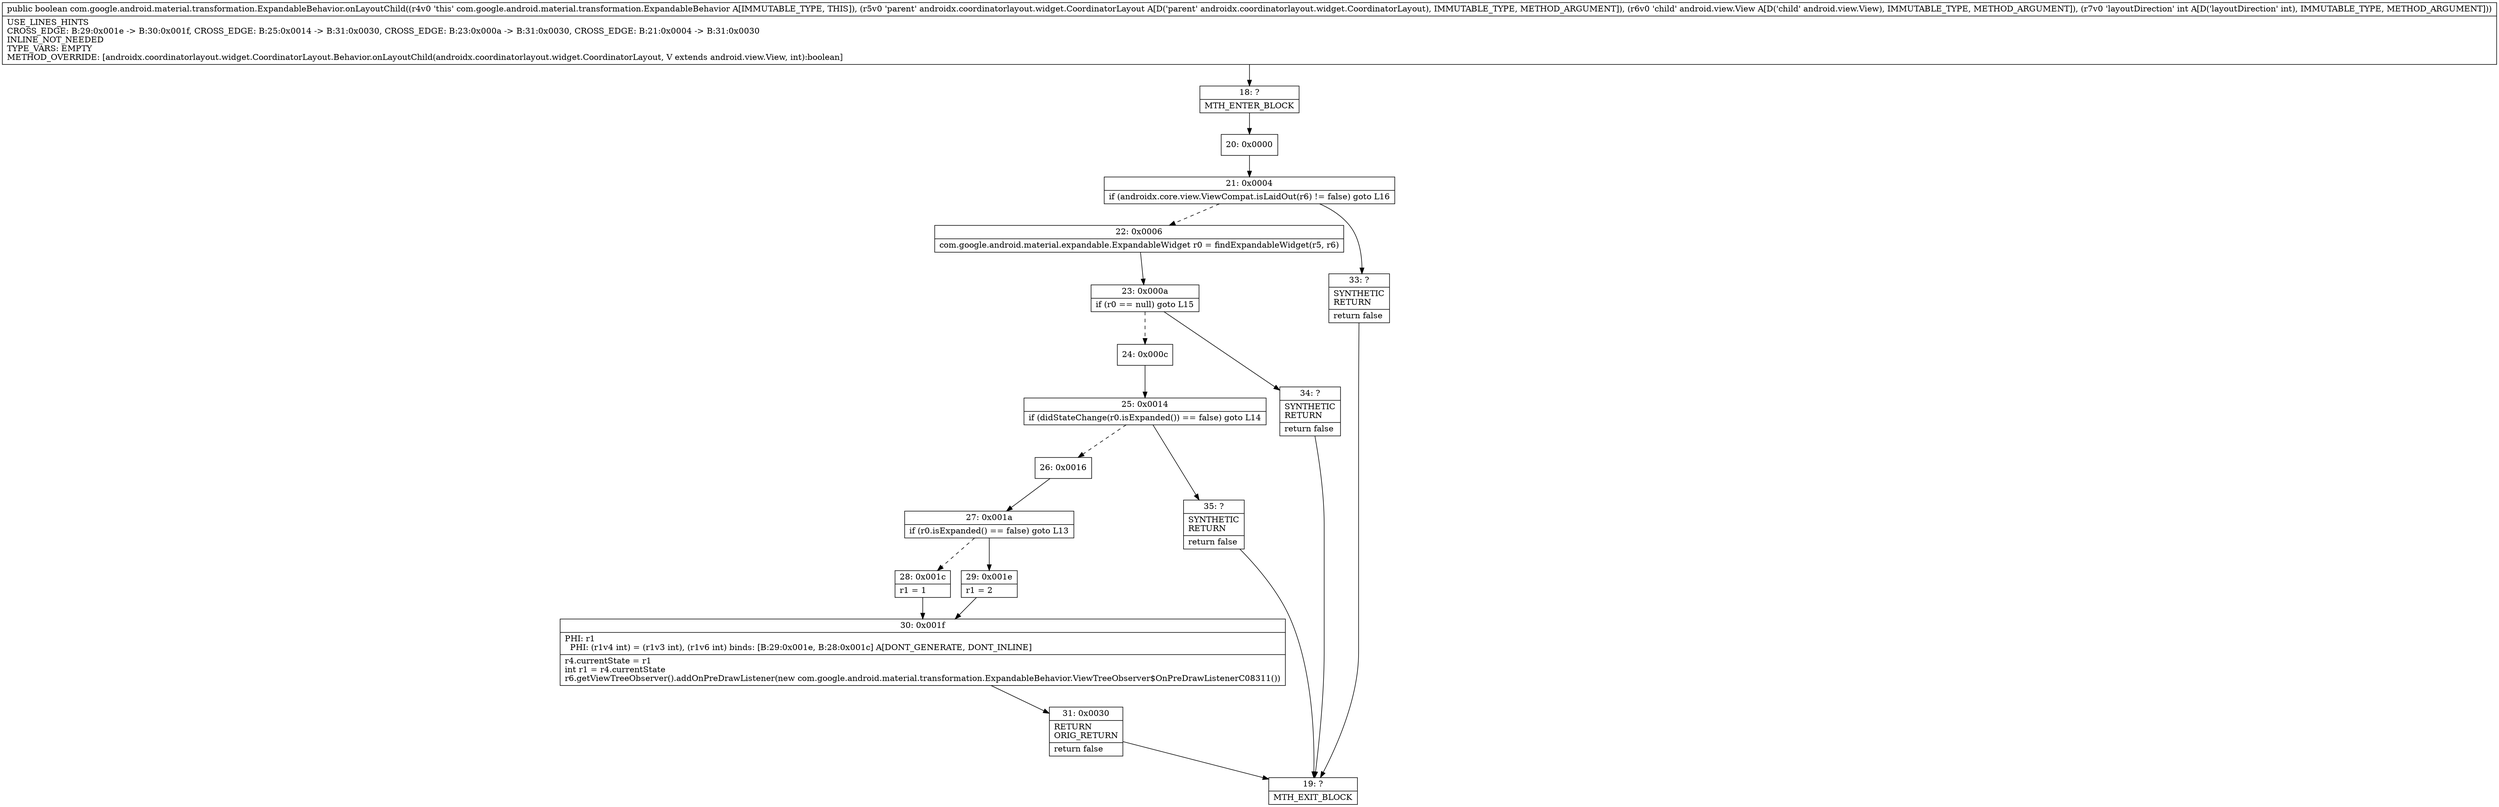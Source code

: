digraph "CFG forcom.google.android.material.transformation.ExpandableBehavior.onLayoutChild(Landroidx\/coordinatorlayout\/widget\/CoordinatorLayout;Landroid\/view\/View;I)Z" {
Node_18 [shape=record,label="{18\:\ ?|MTH_ENTER_BLOCK\l}"];
Node_20 [shape=record,label="{20\:\ 0x0000}"];
Node_21 [shape=record,label="{21\:\ 0x0004|if (androidx.core.view.ViewCompat.isLaidOut(r6) != false) goto L16\l}"];
Node_22 [shape=record,label="{22\:\ 0x0006|com.google.android.material.expandable.ExpandableWidget r0 = findExpandableWidget(r5, r6)\l}"];
Node_23 [shape=record,label="{23\:\ 0x000a|if (r0 == null) goto L15\l}"];
Node_24 [shape=record,label="{24\:\ 0x000c}"];
Node_25 [shape=record,label="{25\:\ 0x0014|if (didStateChange(r0.isExpanded()) == false) goto L14\l}"];
Node_26 [shape=record,label="{26\:\ 0x0016}"];
Node_27 [shape=record,label="{27\:\ 0x001a|if (r0.isExpanded() == false) goto L13\l}"];
Node_28 [shape=record,label="{28\:\ 0x001c|r1 = 1\l}"];
Node_30 [shape=record,label="{30\:\ 0x001f|PHI: r1 \l  PHI: (r1v4 int) = (r1v3 int), (r1v6 int) binds: [B:29:0x001e, B:28:0x001c] A[DONT_GENERATE, DONT_INLINE]\l|r4.currentState = r1\lint r1 = r4.currentState\lr6.getViewTreeObserver().addOnPreDrawListener(new com.google.android.material.transformation.ExpandableBehavior.ViewTreeObserver$OnPreDrawListenerC08311())\l}"];
Node_31 [shape=record,label="{31\:\ 0x0030|RETURN\lORIG_RETURN\l|return false\l}"];
Node_19 [shape=record,label="{19\:\ ?|MTH_EXIT_BLOCK\l}"];
Node_29 [shape=record,label="{29\:\ 0x001e|r1 = 2\l}"];
Node_35 [shape=record,label="{35\:\ ?|SYNTHETIC\lRETURN\l|return false\l}"];
Node_34 [shape=record,label="{34\:\ ?|SYNTHETIC\lRETURN\l|return false\l}"];
Node_33 [shape=record,label="{33\:\ ?|SYNTHETIC\lRETURN\l|return false\l}"];
MethodNode[shape=record,label="{public boolean com.google.android.material.transformation.ExpandableBehavior.onLayoutChild((r4v0 'this' com.google.android.material.transformation.ExpandableBehavior A[IMMUTABLE_TYPE, THIS]), (r5v0 'parent' androidx.coordinatorlayout.widget.CoordinatorLayout A[D('parent' androidx.coordinatorlayout.widget.CoordinatorLayout), IMMUTABLE_TYPE, METHOD_ARGUMENT]), (r6v0 'child' android.view.View A[D('child' android.view.View), IMMUTABLE_TYPE, METHOD_ARGUMENT]), (r7v0 'layoutDirection' int A[D('layoutDirection' int), IMMUTABLE_TYPE, METHOD_ARGUMENT]))  | USE_LINES_HINTS\lCROSS_EDGE: B:29:0x001e \-\> B:30:0x001f, CROSS_EDGE: B:25:0x0014 \-\> B:31:0x0030, CROSS_EDGE: B:23:0x000a \-\> B:31:0x0030, CROSS_EDGE: B:21:0x0004 \-\> B:31:0x0030\lINLINE_NOT_NEEDED\lTYPE_VARS: EMPTY\lMETHOD_OVERRIDE: [androidx.coordinatorlayout.widget.CoordinatorLayout.Behavior.onLayoutChild(androidx.coordinatorlayout.widget.CoordinatorLayout, V extends android.view.View, int):boolean]\l}"];
MethodNode -> Node_18;Node_18 -> Node_20;
Node_20 -> Node_21;
Node_21 -> Node_22[style=dashed];
Node_21 -> Node_33;
Node_22 -> Node_23;
Node_23 -> Node_24[style=dashed];
Node_23 -> Node_34;
Node_24 -> Node_25;
Node_25 -> Node_26[style=dashed];
Node_25 -> Node_35;
Node_26 -> Node_27;
Node_27 -> Node_28[style=dashed];
Node_27 -> Node_29;
Node_28 -> Node_30;
Node_30 -> Node_31;
Node_31 -> Node_19;
Node_29 -> Node_30;
Node_35 -> Node_19;
Node_34 -> Node_19;
Node_33 -> Node_19;
}


